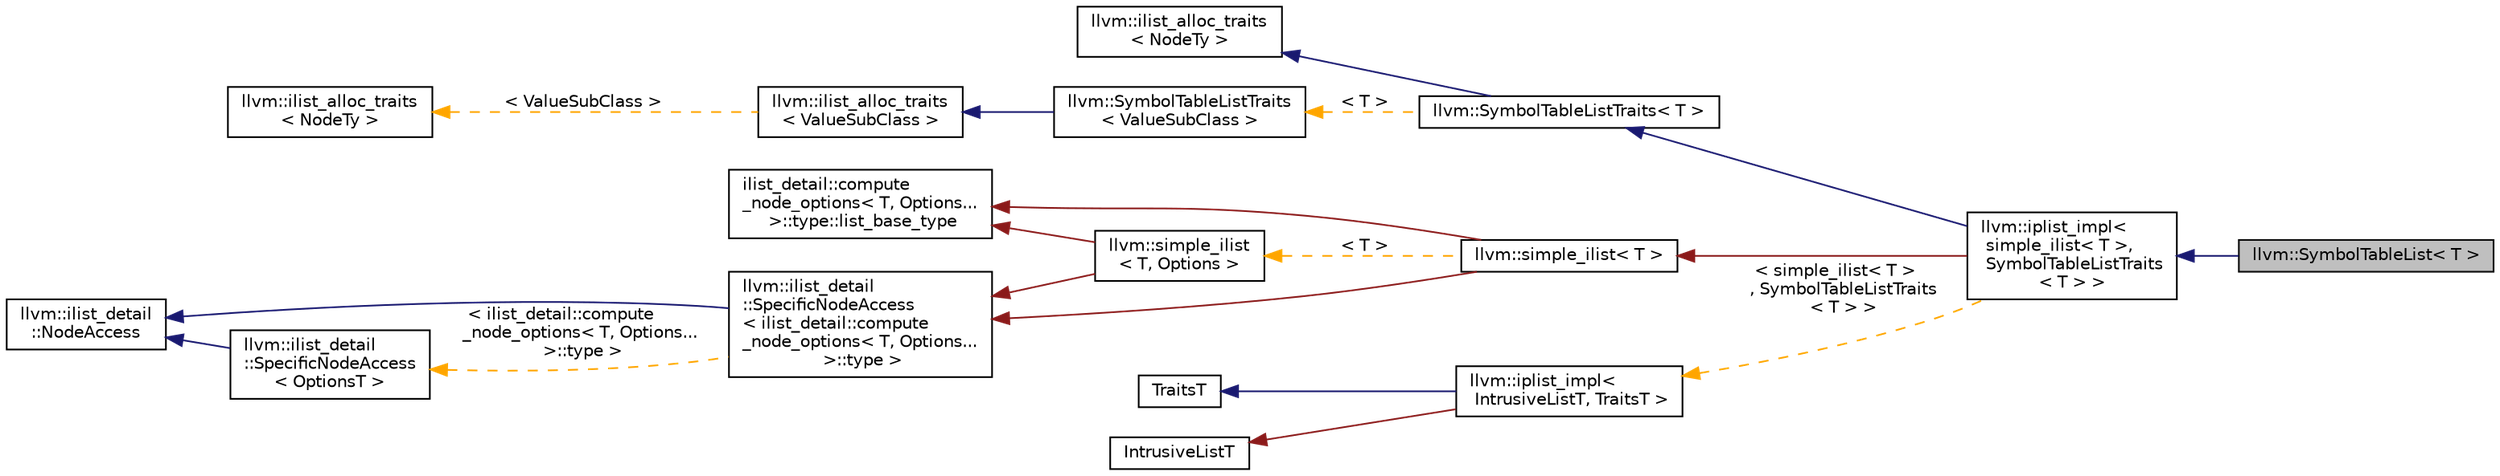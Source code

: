 digraph "llvm::SymbolTableList&lt; T &gt;"
{
 // LATEX_PDF_SIZE
  bgcolor="transparent";
  edge [fontname="Helvetica",fontsize="10",labelfontname="Helvetica",labelfontsize="10"];
  node [fontname="Helvetica",fontsize="10",shape="box"];
  rankdir="LR";
  Node1 [label="llvm::SymbolTableList\< T \>",height=0.2,width=0.4,color="black", fillcolor="grey75", style="filled", fontcolor="black",tooltip="List that automatically updates parent links and symbol tables."];
  Node2 -> Node1 [dir="back",color="midnightblue",fontsize="10",style="solid",fontname="Helvetica"];
  Node2 [label="llvm::iplist_impl\<\l simple_ilist\< T \>,\l SymbolTableListTraits\l\< T \> \>",height=0.2,width=0.4,color="black",URL="$classllvm_1_1iplist__impl.html",tooltip=" "];
  Node3 -> Node2 [dir="back",color="midnightblue",fontsize="10",style="solid",fontname="Helvetica"];
  Node3 [label="llvm::SymbolTableListTraits\< T \>",height=0.2,width=0.4,color="black",URL="$classllvm_1_1SymbolTableListTraits.html",tooltip=" "];
  Node4 -> Node3 [dir="back",color="midnightblue",fontsize="10",style="solid",fontname="Helvetica"];
  Node4 [label="llvm::ilist_alloc_traits\l\< NodeTy \>",height=0.2,width=0.4,color="black",URL="$structllvm_1_1ilist__alloc__traits.html",tooltip="Use delete by default for iplist and ilist."];
  Node5 -> Node3 [dir="back",color="orange",fontsize="10",style="dashed",label=" \< T \>" ,fontname="Helvetica"];
  Node5 [label="llvm::SymbolTableListTraits\l\< ValueSubClass \>",height=0.2,width=0.4,color="black",URL="$classllvm_1_1SymbolTableListTraits.html",tooltip=" "];
  Node6 -> Node5 [dir="back",color="midnightblue",fontsize="10",style="solid",fontname="Helvetica"];
  Node6 [label="llvm::ilist_alloc_traits\l\< ValueSubClass \>",height=0.2,width=0.4,color="black",URL="$structllvm_1_1ilist__alloc__traits.html",tooltip=" "];
  Node7 -> Node6 [dir="back",color="orange",fontsize="10",style="dashed",label=" \< ValueSubClass \>" ,fontname="Helvetica"];
  Node7 [label="llvm::ilist_alloc_traits\l\< NodeTy \>",height=0.2,width=0.4,color="black",URL="$structllvm_1_1ilist__alloc__traits.html",tooltip="Use delete by default for iplist and ilist."];
  Node8 -> Node2 [dir="back",color="firebrick4",fontsize="10",style="solid",fontname="Helvetica"];
  Node8 [label="llvm::simple_ilist\< T \>",height=0.2,width=0.4,color="black",URL="$classllvm_1_1simple__ilist.html",tooltip=" "];
  Node9 -> Node8 [dir="back",color="firebrick4",fontsize="10",style="solid",fontname="Helvetica"];
  Node9 [label="ilist_detail::compute\l_node_options\< T, Options...\l \>::type::list_base_type",height=0.2,width=0.4,color="black",URL="$classllvm_1_1ilist__base.html",tooltip="Implementations of list algorithms using ilist_node_base."];
  Node10 -> Node8 [dir="back",color="firebrick4",fontsize="10",style="solid",fontname="Helvetica"];
  Node10 [label="llvm::ilist_detail\l::SpecificNodeAccess\l\< ilist_detail::compute\l_node_options\< T, Options...\l \>::type \>",height=0.2,width=0.4,color="black",URL="$structllvm_1_1ilist__detail_1_1SpecificNodeAccess.html",tooltip=" "];
  Node11 -> Node10 [dir="back",color="midnightblue",fontsize="10",style="solid",fontname="Helvetica"];
  Node11 [label="llvm::ilist_detail\l::NodeAccess",height=0.2,width=0.4,color="black",URL="$structllvm_1_1ilist__detail_1_1NodeAccess.html",tooltip="An access class for ilist_node private API."];
  Node12 -> Node10 [dir="back",color="orange",fontsize="10",style="dashed",label=" \< ilist_detail::compute\l_node_options\< T, Options...\l \>::type \>" ,fontname="Helvetica"];
  Node12 [label="llvm::ilist_detail\l::SpecificNodeAccess\l\< OptionsT \>",height=0.2,width=0.4,color="black",URL="$structllvm_1_1ilist__detail_1_1SpecificNodeAccess.html",tooltip=" "];
  Node11 -> Node12 [dir="back",color="midnightblue",fontsize="10",style="solid",fontname="Helvetica"];
  Node13 -> Node8 [dir="back",color="orange",fontsize="10",style="dashed",label=" \< T \>" ,fontname="Helvetica"];
  Node13 [label="llvm::simple_ilist\l\< T, Options \>",height=0.2,width=0.4,color="black",URL="$classllvm_1_1simple__ilist.html",tooltip="A simple intrusive list implementation."];
  Node9 -> Node13 [dir="back",color="firebrick4",fontsize="10",style="solid",fontname="Helvetica"];
  Node10 -> Node13 [dir="back",color="firebrick4",fontsize="10",style="solid",fontname="Helvetica"];
  Node14 -> Node2 [dir="back",color="orange",fontsize="10",style="dashed",label=" \< simple_ilist\< T \>\l, SymbolTableListTraits\l\< T \> \>" ,fontname="Helvetica"];
  Node14 [label="llvm::iplist_impl\<\l IntrusiveListT, TraitsT \>",height=0.2,width=0.4,color="black",URL="$classllvm_1_1iplist__impl.html",tooltip="A wrapper around an intrusive list with callbacks and non-intrusive ownership."];
  Node15 -> Node14 [dir="back",color="midnightblue",fontsize="10",style="solid",fontname="Helvetica"];
  Node15 [label="TraitsT",height=0.2,width=0.4,color="black",URL="$classTraitsT.html",tooltip=" "];
  Node16 -> Node14 [dir="back",color="firebrick4",fontsize="10",style="solid",fontname="Helvetica"];
  Node16 [label="IntrusiveListT",height=0.2,width=0.4,color="black",URL="$classIntrusiveListT.html",tooltip=" "];
}
